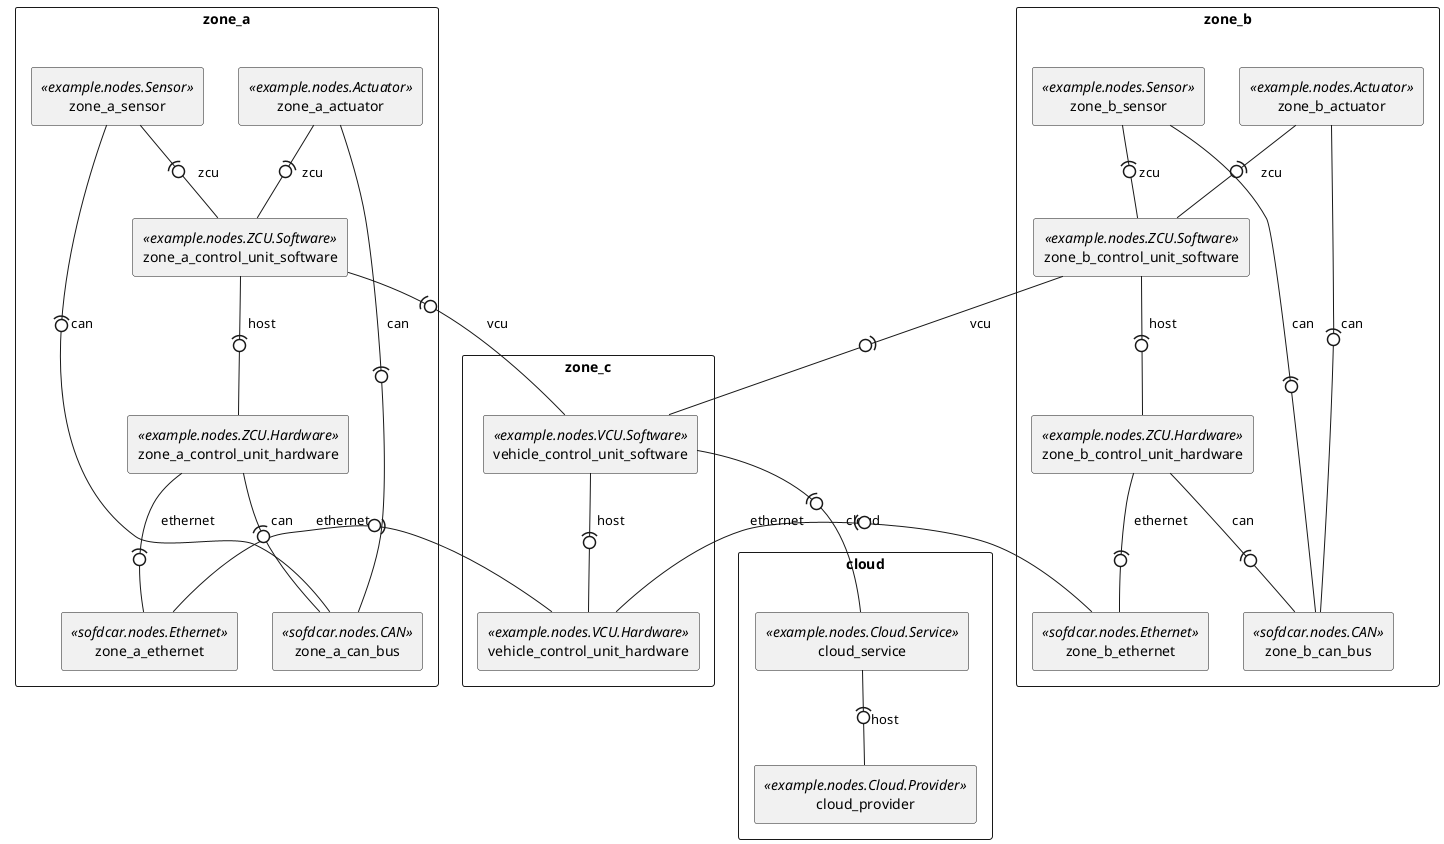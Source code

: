 @startuml
skinparam componentStyle rectangle

rectangle "cloud" {
    [cloud_service] <<example.nodes.Cloud.Service>>
    [cloud_provider] <<example.nodes.Cloud.Provider>>
}
rectangle "zone_a" {
    [zone_a_control_unit_software] <<example.nodes.ZCU.Software>>
    [zone_a_control_unit_hardware] <<example.nodes.ZCU.Hardware>>
    [zone_a_ethernet] <<sofdcar.nodes.Ethernet>>
    [zone_a_can_bus] <<sofdcar.nodes.CAN>>
    [zone_a_actuator] <<example.nodes.Actuator>>
    [zone_a_sensor] <<example.nodes.Sensor>>
}
rectangle "zone_b" {
    [zone_b_control_unit_software] <<example.nodes.ZCU.Software>>
    [zone_b_control_unit_hardware] <<example.nodes.ZCU.Hardware>>
    [zone_b_ethernet] <<sofdcar.nodes.Ethernet>>
    [zone_b_can_bus] <<sofdcar.nodes.CAN>>
    [zone_b_actuator] <<example.nodes.Actuator>>
    [zone_b_sensor] <<example.nodes.Sensor>>
}
rectangle "zone_c" {
    [vehicle_control_unit_software] <<example.nodes.VCU.Software>>
    [vehicle_control_unit_hardware] <<example.nodes.VCU.Hardware>>
}


cloud_service -(0- cloud_provider : host
vehicle_control_unit_software -(0- vehicle_control_unit_hardware : host
vehicle_control_unit_software -(0- cloud_service : cloud
vehicle_control_unit_hardware -(0- zone_a_ethernet : ethernet
vehicle_control_unit_hardware -(0- zone_b_ethernet : ethernet
zone_a_control_unit_software -(0- zone_a_control_unit_hardware : host
zone_a_control_unit_software -(0- vehicle_control_unit_software : vcu
zone_a_control_unit_hardware -(0- zone_a_ethernet : ethernet
zone_a_control_unit_hardware -(0- zone_a_can_bus : can
zone_a_actuator -(0- zone_a_can_bus : can
zone_a_actuator -(0- zone_a_control_unit_software : zcu
zone_a_sensor -(0- zone_a_can_bus : can
zone_a_sensor -(0- zone_a_control_unit_software : zcu
zone_b_control_unit_software -(0- zone_b_control_unit_hardware : host
zone_b_control_unit_software -(0- vehicle_control_unit_software : vcu
zone_b_control_unit_hardware -(0- zone_b_ethernet : ethernet
zone_b_control_unit_hardware -(0- zone_b_can_bus : can
zone_b_actuator -(0- zone_b_can_bus : can
zone_b_actuator -(0- zone_b_control_unit_software : zcu
zone_b_sensor -(0- zone_b_can_bus : can
zone_b_sensor -(0- zone_b_control_unit_software : zcu

@enduml